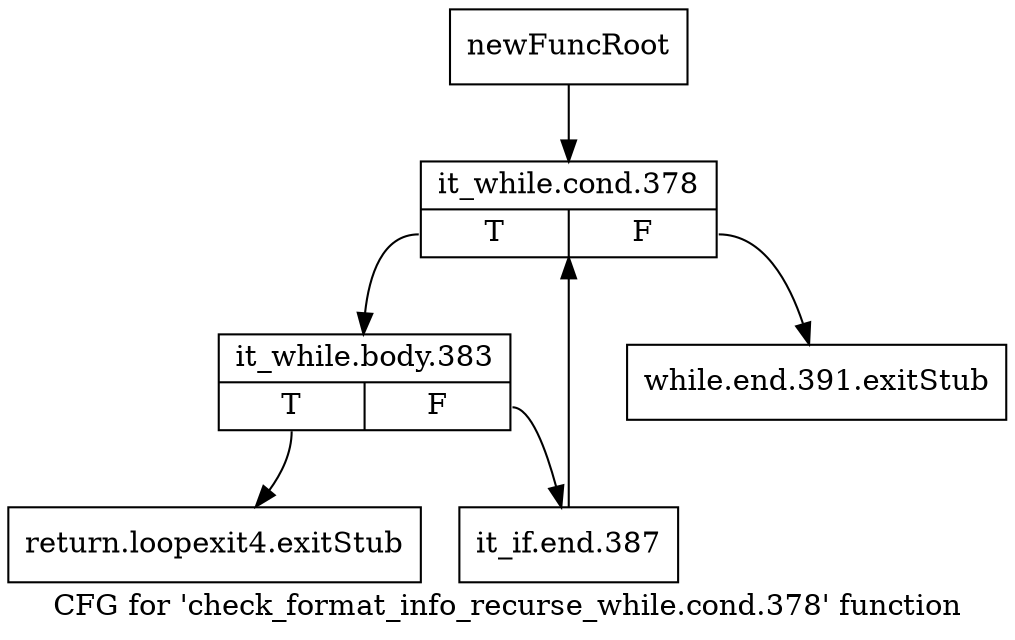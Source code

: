 digraph "CFG for 'check_format_info_recurse_while.cond.378' function" {
	label="CFG for 'check_format_info_recurse_while.cond.378' function";

	Node0xa15c7d0 [shape=record,label="{newFuncRoot}"];
	Node0xa15c7d0 -> Node0xa15c8c0;
	Node0xa15c820 [shape=record,label="{while.end.391.exitStub}"];
	Node0xa15c870 [shape=record,label="{return.loopexit4.exitStub}"];
	Node0xa15c8c0 [shape=record,label="{it_while.cond.378|{<s0>T|<s1>F}}"];
	Node0xa15c8c0:s0 -> Node0xa15c910;
	Node0xa15c8c0:s1 -> Node0xa15c820;
	Node0xa15c910 [shape=record,label="{it_while.body.383|{<s0>T|<s1>F}}"];
	Node0xa15c910:s0 -> Node0xa15c870;
	Node0xa15c910:s1 -> Node0xa15c960;
	Node0xa15c960 [shape=record,label="{it_if.end.387}"];
	Node0xa15c960 -> Node0xa15c8c0;
}
